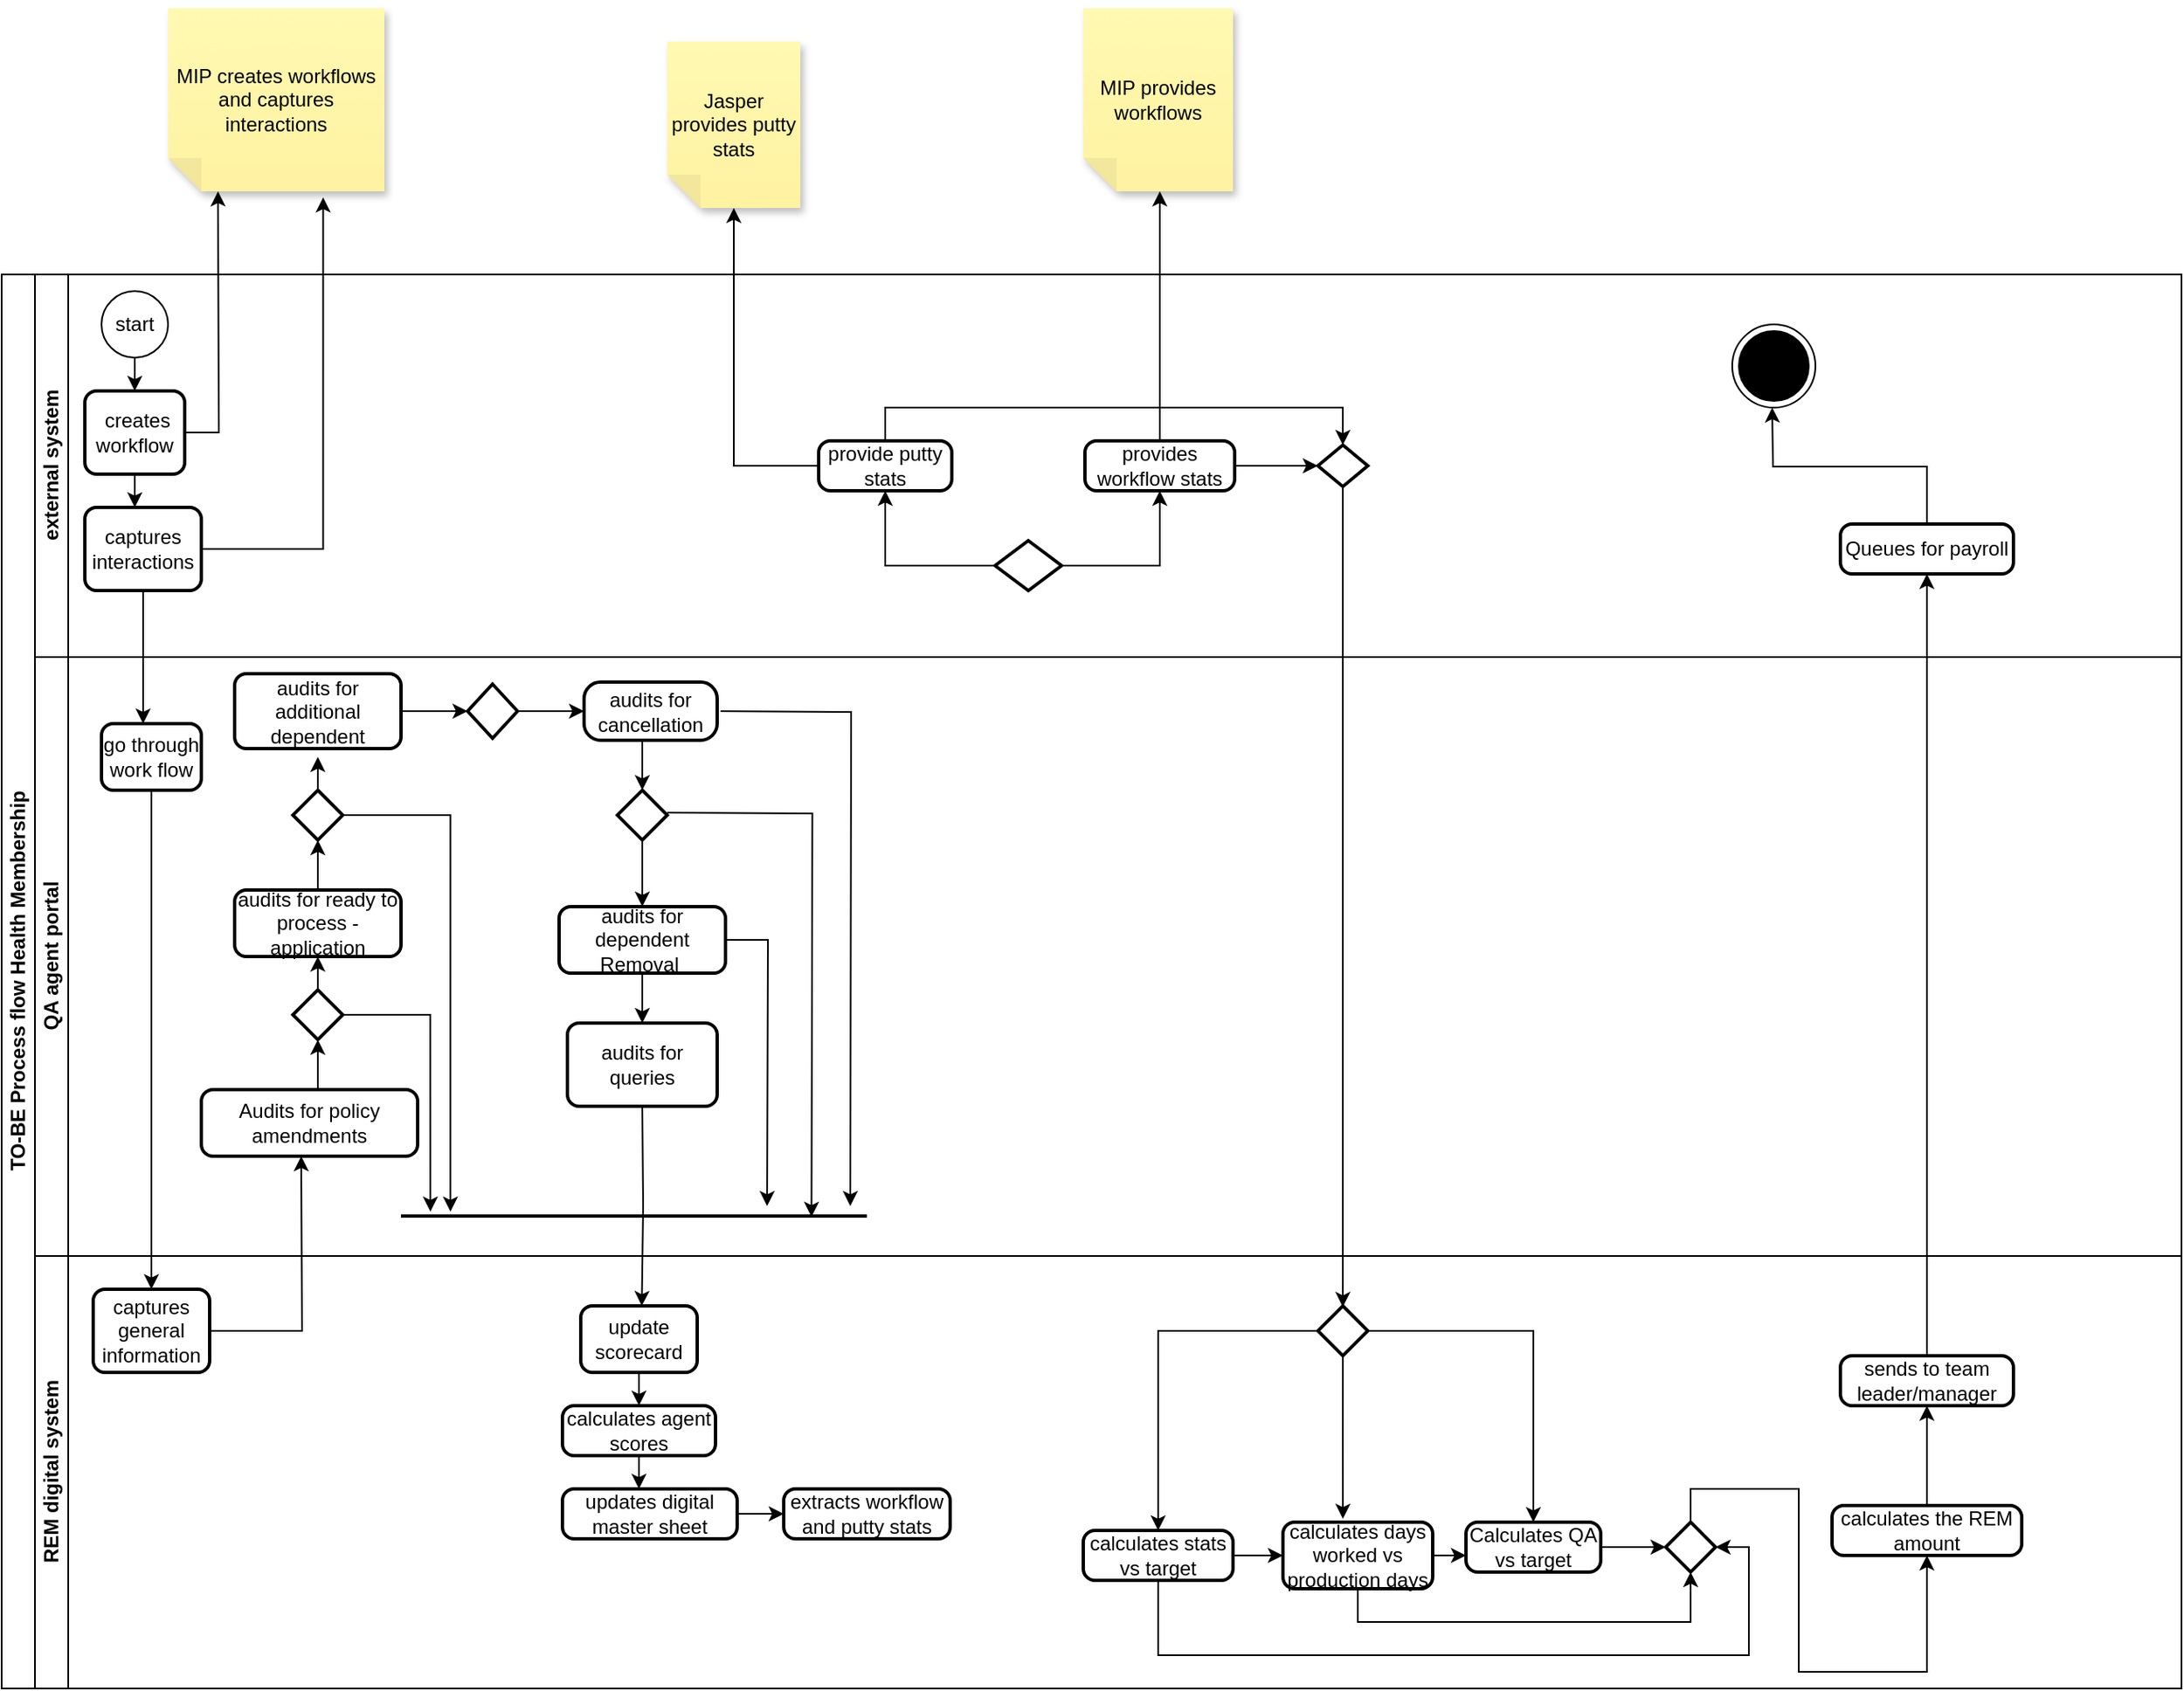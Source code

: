 <mxfile version="26.0.10">
  <diagram name="Page-1" id="Mo5LXh9xZfSiJ2UVL5K4">
    <mxGraphModel dx="1674" dy="780" grid="1" gridSize="10" guides="1" tooltips="1" connect="1" arrows="1" fold="1" page="1" pageScale="1" pageWidth="850" pageHeight="1100" math="0" shadow="0">
      <root>
        <mxCell id="0" />
        <mxCell id="1" parent="0" />
        <mxCell id="3YAbdTH7UzKuv2VdQoLU-1" value="TO-BE Process flow Health Membership" style="swimlane;html=1;childLayout=stackLayout;resizeParent=1;resizeParentMax=0;horizontal=0;startSize=20;horizontalStack=0;" vertex="1" parent="1">
          <mxGeometry x="60" y="190" width="1310" height="850" as="geometry" />
        </mxCell>
        <mxCell id="3YAbdTH7UzKuv2VdQoLU-2" value="external system" style="swimlane;html=1;startSize=20;horizontal=0;" vertex="1" parent="3YAbdTH7UzKuv2VdQoLU-1">
          <mxGeometry x="20" width="1290" height="230" as="geometry" />
        </mxCell>
        <mxCell id="3YAbdTH7UzKuv2VdQoLU-3" style="edgeStyle=orthogonalEdgeStyle;rounded=0;orthogonalLoop=1;jettySize=auto;html=1;exitX=0.5;exitY=1;exitDx=0;exitDy=0;entryX=0.5;entryY=0;entryDx=0;entryDy=0;" edge="1" parent="3YAbdTH7UzKuv2VdQoLU-2" source="3YAbdTH7UzKuv2VdQoLU-4" target="3YAbdTH7UzKuv2VdQoLU-7">
          <mxGeometry relative="1" as="geometry" />
        </mxCell>
        <mxCell id="3YAbdTH7UzKuv2VdQoLU-4" value="start" style="ellipse;whiteSpace=wrap;html=1;" vertex="1" parent="3YAbdTH7UzKuv2VdQoLU-2">
          <mxGeometry x="40" y="10" width="40" height="40" as="geometry" />
        </mxCell>
        <mxCell id="3YAbdTH7UzKuv2VdQoLU-5" style="edgeStyle=orthogonalEdgeStyle;rounded=0;orthogonalLoop=1;jettySize=auto;html=1;exitX=0.5;exitY=1;exitDx=0;exitDy=0;" edge="1" parent="3YAbdTH7UzKuv2VdQoLU-2" source="3YAbdTH7UzKuv2VdQoLU-7">
          <mxGeometry relative="1" as="geometry">
            <mxPoint x="60" y="140" as="targetPoint" />
          </mxGeometry>
        </mxCell>
        <mxCell id="3YAbdTH7UzKuv2VdQoLU-6" style="edgeStyle=orthogonalEdgeStyle;rounded=0;orthogonalLoop=1;jettySize=auto;html=1;exitX=1;exitY=0.5;exitDx=0;exitDy=0;" edge="1" parent="3YAbdTH7UzKuv2VdQoLU-2" source="3YAbdTH7UzKuv2VdQoLU-7">
          <mxGeometry relative="1" as="geometry">
            <mxPoint x="110" y="-50" as="targetPoint" />
          </mxGeometry>
        </mxCell>
        <mxCell id="3YAbdTH7UzKuv2VdQoLU-7" value="&amp;nbsp;creates workflow" style="rounded=1;whiteSpace=wrap;html=1;absoluteArcSize=1;arcSize=14;strokeWidth=2;" vertex="1" parent="3YAbdTH7UzKuv2VdQoLU-2">
          <mxGeometry x="30" y="70" width="60" height="50" as="geometry" />
        </mxCell>
        <mxCell id="3YAbdTH7UzKuv2VdQoLU-8" style="edgeStyle=orthogonalEdgeStyle;rounded=0;orthogonalLoop=1;jettySize=auto;html=1;exitX=0.5;exitY=1;exitDx=0;exitDy=0;" edge="1" parent="3YAbdTH7UzKuv2VdQoLU-2" source="3YAbdTH7UzKuv2VdQoLU-9">
          <mxGeometry relative="1" as="geometry">
            <mxPoint x="65" y="270" as="targetPoint" />
          </mxGeometry>
        </mxCell>
        <mxCell id="3YAbdTH7UzKuv2VdQoLU-9" value="captures interactions" style="rounded=1;whiteSpace=wrap;html=1;absoluteArcSize=1;arcSize=14;strokeWidth=2;" vertex="1" parent="3YAbdTH7UzKuv2VdQoLU-2">
          <mxGeometry x="30" y="140" width="70" height="50" as="geometry" />
        </mxCell>
        <mxCell id="3YAbdTH7UzKuv2VdQoLU-10" style="edgeStyle=orthogonalEdgeStyle;rounded=0;orthogonalLoop=1;jettySize=auto;html=1;entryX=0.5;entryY=1;entryDx=0;entryDy=0;" edge="1" parent="3YAbdTH7UzKuv2VdQoLU-2" source="3YAbdTH7UzKuv2VdQoLU-12" target="3YAbdTH7UzKuv2VdQoLU-13">
          <mxGeometry relative="1" as="geometry" />
        </mxCell>
        <mxCell id="3YAbdTH7UzKuv2VdQoLU-11" style="edgeStyle=orthogonalEdgeStyle;rounded=0;orthogonalLoop=1;jettySize=auto;html=1;entryX=0.5;entryY=1;entryDx=0;entryDy=0;" edge="1" parent="3YAbdTH7UzKuv2VdQoLU-2" source="3YAbdTH7UzKuv2VdQoLU-12" target="3YAbdTH7UzKuv2VdQoLU-15">
          <mxGeometry relative="1" as="geometry" />
        </mxCell>
        <mxCell id="3YAbdTH7UzKuv2VdQoLU-12" value="" style="strokeWidth=2;html=1;shape=mxgraph.flowchart.decision;whiteSpace=wrap;" vertex="1" parent="3YAbdTH7UzKuv2VdQoLU-2">
          <mxGeometry x="577" y="160" width="40" height="30" as="geometry" />
        </mxCell>
        <mxCell id="3YAbdTH7UzKuv2VdQoLU-13" value="provide putty stats" style="rounded=1;whiteSpace=wrap;html=1;absoluteArcSize=1;arcSize=14;strokeWidth=2;" vertex="1" parent="3YAbdTH7UzKuv2VdQoLU-2">
          <mxGeometry x="471" y="100" width="80" height="30" as="geometry" />
        </mxCell>
        <mxCell id="3YAbdTH7UzKuv2VdQoLU-14" style="edgeStyle=orthogonalEdgeStyle;rounded=0;orthogonalLoop=1;jettySize=auto;html=1;exitX=0.5;exitY=0;exitDx=0;exitDy=0;" edge="1" parent="3YAbdTH7UzKuv2VdQoLU-2" source="3YAbdTH7UzKuv2VdQoLU-15">
          <mxGeometry relative="1" as="geometry">
            <mxPoint x="676" y="-50" as="targetPoint" />
          </mxGeometry>
        </mxCell>
        <mxCell id="3YAbdTH7UzKuv2VdQoLU-15" value="provides workflow stats" style="rounded=1;whiteSpace=wrap;html=1;absoluteArcSize=1;arcSize=14;strokeWidth=2;" vertex="1" parent="3YAbdTH7UzKuv2VdQoLU-2">
          <mxGeometry x="631" y="100" width="90" height="30" as="geometry" />
        </mxCell>
        <mxCell id="3YAbdTH7UzKuv2VdQoLU-16" style="edgeStyle=orthogonalEdgeStyle;rounded=0;orthogonalLoop=1;jettySize=auto;html=1;exitX=0.5;exitY=1;exitDx=0;exitDy=0;exitPerimeter=0;" edge="1" parent="3YAbdTH7UzKuv2VdQoLU-2" source="3YAbdTH7UzKuv2VdQoLU-17">
          <mxGeometry relative="1" as="geometry">
            <mxPoint x="786" y="620.667" as="targetPoint" />
          </mxGeometry>
        </mxCell>
        <mxCell id="3YAbdTH7UzKuv2VdQoLU-17" value="" style="strokeWidth=2;html=1;shape=mxgraph.flowchart.decision;whiteSpace=wrap;" vertex="1" parent="3YAbdTH7UzKuv2VdQoLU-2">
          <mxGeometry x="771" y="102.5" width="30" height="25" as="geometry" />
        </mxCell>
        <mxCell id="3YAbdTH7UzKuv2VdQoLU-18" style="edgeStyle=orthogonalEdgeStyle;rounded=0;orthogonalLoop=1;jettySize=auto;html=1;exitX=0.5;exitY=0;exitDx=0;exitDy=0;entryX=0.5;entryY=0;entryDx=0;entryDy=0;entryPerimeter=0;" edge="1" parent="3YAbdTH7UzKuv2VdQoLU-2" source="3YAbdTH7UzKuv2VdQoLU-13" target="3YAbdTH7UzKuv2VdQoLU-17">
          <mxGeometry relative="1" as="geometry" />
        </mxCell>
        <mxCell id="3YAbdTH7UzKuv2VdQoLU-19" style="edgeStyle=orthogonalEdgeStyle;rounded=0;orthogonalLoop=1;jettySize=auto;html=1;exitX=0.5;exitY=0;exitDx=0;exitDy=0;" edge="1" parent="3YAbdTH7UzKuv2VdQoLU-2" source="3YAbdTH7UzKuv2VdQoLU-20">
          <mxGeometry relative="1" as="geometry">
            <mxPoint x="1044" y="80" as="targetPoint" />
          </mxGeometry>
        </mxCell>
        <mxCell id="3YAbdTH7UzKuv2VdQoLU-20" value="Queues for payroll" style="rounded=1;whiteSpace=wrap;html=1;absoluteArcSize=1;arcSize=14;strokeWidth=2;" vertex="1" parent="3YAbdTH7UzKuv2VdQoLU-2">
          <mxGeometry x="1085" y="150" width="104" height="30" as="geometry" />
        </mxCell>
        <mxCell id="3YAbdTH7UzKuv2VdQoLU-21" value="" style="ellipse;html=1;shape=endState;fillColor=strokeColor;" vertex="1" parent="3YAbdTH7UzKuv2VdQoLU-2">
          <mxGeometry x="1020" y="30" width="50" height="50" as="geometry" />
        </mxCell>
        <mxCell id="3YAbdTH7UzKuv2VdQoLU-22" style="edgeStyle=orthogonalEdgeStyle;rounded=0;orthogonalLoop=1;jettySize=auto;html=1;entryX=0;entryY=0.5;entryDx=0;entryDy=0;entryPerimeter=0;" edge="1" parent="3YAbdTH7UzKuv2VdQoLU-2" source="3YAbdTH7UzKuv2VdQoLU-15" target="3YAbdTH7UzKuv2VdQoLU-17">
          <mxGeometry relative="1" as="geometry" />
        </mxCell>
        <mxCell id="3YAbdTH7UzKuv2VdQoLU-23" value="QA agent portal" style="swimlane;html=1;startSize=20;horizontal=0;" vertex="1" parent="3YAbdTH7UzKuv2VdQoLU-1">
          <mxGeometry x="20" y="230" width="1290" height="360" as="geometry" />
        </mxCell>
        <mxCell id="3YAbdTH7UzKuv2VdQoLU-24" value="go through work flow" style="rounded=1;whiteSpace=wrap;html=1;absoluteArcSize=1;arcSize=14;strokeWidth=2;" vertex="1" parent="3YAbdTH7UzKuv2VdQoLU-23">
          <mxGeometry x="40" y="40" width="60" height="40" as="geometry" />
        </mxCell>
        <mxCell id="3YAbdTH7UzKuv2VdQoLU-25" value="Audits for policy amendments" style="rounded=1;whiteSpace=wrap;html=1;absoluteArcSize=1;arcSize=14;strokeWidth=2;" vertex="1" parent="3YAbdTH7UzKuv2VdQoLU-23">
          <mxGeometry x="100" y="260" width="130" height="40" as="geometry" />
        </mxCell>
        <mxCell id="3YAbdTH7UzKuv2VdQoLU-26" style="edgeStyle=orthogonalEdgeStyle;rounded=0;orthogonalLoop=1;jettySize=auto;html=1;exitX=0.5;exitY=0;exitDx=0;exitDy=0;" edge="1" parent="3YAbdTH7UzKuv2VdQoLU-23" source="3YAbdTH7UzKuv2VdQoLU-27">
          <mxGeometry relative="1" as="geometry">
            <mxPoint x="170" y="110" as="targetPoint" />
          </mxGeometry>
        </mxCell>
        <mxCell id="3YAbdTH7UzKuv2VdQoLU-27" value="audits for r&lt;span style=&quot;line-height: 107%; font-family: Aptos, sans-serif;&quot;&gt;&lt;font style=&quot;font-size: 12px;&quot;&gt;eady to process - application&lt;/font&gt;&lt;/span&gt;" style="rounded=1;whiteSpace=wrap;html=1;absoluteArcSize=1;arcSize=14;strokeWidth=2;" vertex="1" parent="3YAbdTH7UzKuv2VdQoLU-23">
          <mxGeometry x="120" y="140" width="100" height="40" as="geometry" />
        </mxCell>
        <mxCell id="3YAbdTH7UzKuv2VdQoLU-28" style="edgeStyle=orthogonalEdgeStyle;rounded=0;orthogonalLoop=1;jettySize=auto;html=1;exitX=0;exitY=0.5;exitDx=0;exitDy=0;exitPerimeter=0;" edge="1" parent="3YAbdTH7UzKuv2VdQoLU-23" source="3YAbdTH7UzKuv2VdQoLU-29">
          <mxGeometry relative="1" as="geometry">
            <mxPoint x="170" y="180" as="targetPoint" />
          </mxGeometry>
        </mxCell>
        <mxCell id="3YAbdTH7UzKuv2VdQoLU-29" value="" style="strokeWidth=2;html=1;shape=mxgraph.flowchart.decision;whiteSpace=wrap;direction=south;" vertex="1" parent="3YAbdTH7UzKuv2VdQoLU-23">
          <mxGeometry x="155" y="200" width="30" height="30" as="geometry" />
        </mxCell>
        <mxCell id="3YAbdTH7UzKuv2VdQoLU-30" style="edgeStyle=orthogonalEdgeStyle;rounded=0;orthogonalLoop=1;jettySize=auto;html=1;exitX=0.5;exitY=0;exitDx=0;exitDy=0;exitPerimeter=0;" edge="1" parent="3YAbdTH7UzKuv2VdQoLU-23" source="3YAbdTH7UzKuv2VdQoLU-31">
          <mxGeometry relative="1" as="geometry">
            <mxPoint x="170" y="60" as="targetPoint" />
          </mxGeometry>
        </mxCell>
        <mxCell id="3YAbdTH7UzKuv2VdQoLU-31" value="" style="strokeWidth=2;html=1;shape=mxgraph.flowchart.decision;whiteSpace=wrap;" vertex="1" parent="3YAbdTH7UzKuv2VdQoLU-23">
          <mxGeometry x="155" y="80" width="30" height="30" as="geometry" />
        </mxCell>
        <mxCell id="3YAbdTH7UzKuv2VdQoLU-32" style="edgeStyle=orthogonalEdgeStyle;rounded=0;orthogonalLoop=1;jettySize=auto;html=1;exitX=0.5;exitY=0;exitDx=0;exitDy=0;entryX=1;entryY=0.5;entryDx=0;entryDy=0;entryPerimeter=0;" edge="1" parent="3YAbdTH7UzKuv2VdQoLU-23" source="3YAbdTH7UzKuv2VdQoLU-25" target="3YAbdTH7UzKuv2VdQoLU-29">
          <mxGeometry relative="1" as="geometry" />
        </mxCell>
        <mxCell id="3YAbdTH7UzKuv2VdQoLU-33" value="audits for additional dependent" style="rounded=1;whiteSpace=wrap;html=1;absoluteArcSize=1;arcSize=14;strokeWidth=2;" vertex="1" parent="3YAbdTH7UzKuv2VdQoLU-23">
          <mxGeometry x="120" y="10" width="100" height="45" as="geometry" />
        </mxCell>
        <mxCell id="3YAbdTH7UzKuv2VdQoLU-34" style="edgeStyle=orthogonalEdgeStyle;rounded=0;orthogonalLoop=1;jettySize=auto;html=1;exitX=1;exitY=0.5;exitDx=0;exitDy=0;" edge="1" parent="3YAbdTH7UzKuv2VdQoLU-23">
          <mxGeometry relative="1" as="geometry">
            <mxPoint x="490" y="330" as="targetPoint" />
            <mxPoint x="412" y="32.5" as="sourcePoint" />
          </mxGeometry>
        </mxCell>
        <mxCell id="3YAbdTH7UzKuv2VdQoLU-35" value="audits for cancellation" style="rounded=1;whiteSpace=wrap;html=1;absoluteArcSize=1;arcSize=20;strokeWidth=2;" vertex="1" parent="3YAbdTH7UzKuv2VdQoLU-23">
          <mxGeometry x="330" y="15" width="80" height="35" as="geometry" />
        </mxCell>
        <mxCell id="3YAbdTH7UzKuv2VdQoLU-36" style="edgeStyle=orthogonalEdgeStyle;rounded=0;orthogonalLoop=1;jettySize=auto;html=1;exitX=1;exitY=0.5;exitDx=0;exitDy=0;exitPerimeter=0;entryX=0;entryY=0.5;entryDx=0;entryDy=0;" edge="1" parent="3YAbdTH7UzKuv2VdQoLU-23" source="3YAbdTH7UzKuv2VdQoLU-37" target="3YAbdTH7UzKuv2VdQoLU-35">
          <mxGeometry relative="1" as="geometry" />
        </mxCell>
        <mxCell id="3YAbdTH7UzKuv2VdQoLU-37" value="" style="strokeWidth=2;html=1;shape=mxgraph.flowchart.decision;whiteSpace=wrap;" vertex="1" parent="3YAbdTH7UzKuv2VdQoLU-23">
          <mxGeometry x="260" y="16.25" width="30" height="32.5" as="geometry" />
        </mxCell>
        <mxCell id="3YAbdTH7UzKuv2VdQoLU-38" style="edgeStyle=orthogonalEdgeStyle;rounded=0;orthogonalLoop=1;jettySize=auto;html=1;exitX=0.5;exitY=1;exitDx=0;exitDy=0;exitPerimeter=0;entryX=0.5;entryY=0;entryDx=0;entryDy=0;" edge="1" parent="3YAbdTH7UzKuv2VdQoLU-23" source="3YAbdTH7UzKuv2VdQoLU-40" target="3YAbdTH7UzKuv2VdQoLU-43">
          <mxGeometry relative="1" as="geometry" />
        </mxCell>
        <mxCell id="3YAbdTH7UzKuv2VdQoLU-39" style="edgeStyle=orthogonalEdgeStyle;rounded=0;orthogonalLoop=1;jettySize=auto;html=1;exitX=1;exitY=0.5;exitDx=0;exitDy=0;exitPerimeter=0;entryX=0.881;entryY=0.7;entryDx=0;entryDy=0;entryPerimeter=0;" edge="1" parent="3YAbdTH7UzKuv2VdQoLU-23">
          <mxGeometry relative="1" as="geometry">
            <mxPoint x="466.68" y="336.5" as="targetPoint" />
            <mxPoint x="380" y="93.5" as="sourcePoint" />
          </mxGeometry>
        </mxCell>
        <mxCell id="3YAbdTH7UzKuv2VdQoLU-40" value="" style="strokeWidth=2;html=1;shape=mxgraph.flowchart.decision;whiteSpace=wrap;" vertex="1" parent="3YAbdTH7UzKuv2VdQoLU-23">
          <mxGeometry x="350" y="80" width="30" height="30" as="geometry" />
        </mxCell>
        <mxCell id="3YAbdTH7UzKuv2VdQoLU-41" style="edgeStyle=orthogonalEdgeStyle;rounded=0;orthogonalLoop=1;jettySize=auto;html=1;exitX=1;exitY=0.5;exitDx=0;exitDy=0;" edge="1" parent="3YAbdTH7UzKuv2VdQoLU-23" source="3YAbdTH7UzKuv2VdQoLU-43">
          <mxGeometry relative="1" as="geometry">
            <mxPoint x="440" y="330" as="targetPoint" />
          </mxGeometry>
        </mxCell>
        <mxCell id="3YAbdTH7UzKuv2VdQoLU-42" style="edgeStyle=orthogonalEdgeStyle;rounded=0;orthogonalLoop=1;jettySize=auto;html=1;exitX=0.5;exitY=1;exitDx=0;exitDy=0;" edge="1" parent="3YAbdTH7UzKuv2VdQoLU-23" source="3YAbdTH7UzKuv2VdQoLU-43">
          <mxGeometry relative="1" as="geometry">
            <mxPoint x="365" y="220" as="targetPoint" />
          </mxGeometry>
        </mxCell>
        <mxCell id="3YAbdTH7UzKuv2VdQoLU-43" value="audits for dependent Removal&amp;nbsp;" style="rounded=1;whiteSpace=wrap;html=1;absoluteArcSize=1;arcSize=14;strokeWidth=2;" vertex="1" parent="3YAbdTH7UzKuv2VdQoLU-23">
          <mxGeometry x="315" y="150" width="100" height="40" as="geometry" />
        </mxCell>
        <mxCell id="3YAbdTH7UzKuv2VdQoLU-44" value="" style="line;strokeWidth=2;html=1;" vertex="1" parent="3YAbdTH7UzKuv2VdQoLU-23">
          <mxGeometry x="220" y="331" width="280" height="10" as="geometry" />
        </mxCell>
        <mxCell id="3YAbdTH7UzKuv2VdQoLU-45" style="edgeStyle=orthogonalEdgeStyle;rounded=0;orthogonalLoop=1;jettySize=auto;html=1;exitX=1;exitY=0.5;exitDx=0;exitDy=0;exitPerimeter=0;entryX=0.106;entryY=0.233;entryDx=0;entryDy=0;entryPerimeter=0;" edge="1" parent="3YAbdTH7UzKuv2VdQoLU-23" source="3YAbdTH7UzKuv2VdQoLU-31" target="3YAbdTH7UzKuv2VdQoLU-44">
          <mxGeometry relative="1" as="geometry">
            <Array as="points">
              <mxPoint x="249" y="95" />
            </Array>
          </mxGeometry>
        </mxCell>
        <mxCell id="3YAbdTH7UzKuv2VdQoLU-46" style="edgeStyle=orthogonalEdgeStyle;rounded=0;orthogonalLoop=1;jettySize=auto;html=1;exitX=0.5;exitY=0;exitDx=0;exitDy=0;exitPerimeter=0;entryX=0.063;entryY=0.233;entryDx=0;entryDy=0;entryPerimeter=0;" edge="1" parent="3YAbdTH7UzKuv2VdQoLU-23" source="3YAbdTH7UzKuv2VdQoLU-29" target="3YAbdTH7UzKuv2VdQoLU-44">
          <mxGeometry relative="1" as="geometry" />
        </mxCell>
        <mxCell id="3YAbdTH7UzKuv2VdQoLU-47" style="edgeStyle=orthogonalEdgeStyle;rounded=0;orthogonalLoop=1;jettySize=auto;html=1;exitX=1;exitY=0.5;exitDx=0;exitDy=0;entryX=0;entryY=0.5;entryDx=0;entryDy=0;entryPerimeter=0;" edge="1" parent="3YAbdTH7UzKuv2VdQoLU-23" source="3YAbdTH7UzKuv2VdQoLU-33" target="3YAbdTH7UzKuv2VdQoLU-37">
          <mxGeometry relative="1" as="geometry" />
        </mxCell>
        <mxCell id="3YAbdTH7UzKuv2VdQoLU-48" style="edgeStyle=orthogonalEdgeStyle;rounded=0;orthogonalLoop=1;jettySize=auto;html=1;exitX=0.5;exitY=1;exitDx=0;exitDy=0;entryX=0.5;entryY=0;entryDx=0;entryDy=0;entryPerimeter=0;" edge="1" parent="3YAbdTH7UzKuv2VdQoLU-23" source="3YAbdTH7UzKuv2VdQoLU-35" target="3YAbdTH7UzKuv2VdQoLU-40">
          <mxGeometry relative="1" as="geometry" />
        </mxCell>
        <mxCell id="3YAbdTH7UzKuv2VdQoLU-49" value="audits for queries" style="rounded=1;whiteSpace=wrap;html=1;absoluteArcSize=1;arcSize=14;strokeWidth=2;" vertex="1" parent="3YAbdTH7UzKuv2VdQoLU-23">
          <mxGeometry x="320" y="220" width="90" height="50" as="geometry" />
        </mxCell>
        <mxCell id="3YAbdTH7UzKuv2VdQoLU-50" value="REM digital system" style="swimlane;html=1;startSize=20;horizontal=0;" vertex="1" parent="3YAbdTH7UzKuv2VdQoLU-1">
          <mxGeometry x="20" y="590" width="1290" height="260" as="geometry" />
        </mxCell>
        <mxCell id="3YAbdTH7UzKuv2VdQoLU-51" value="captures general information" style="rounded=1;whiteSpace=wrap;html=1;absoluteArcSize=1;arcSize=14;strokeWidth=2;" vertex="1" parent="3YAbdTH7UzKuv2VdQoLU-50">
          <mxGeometry x="35" y="20" width="70" height="50" as="geometry" />
        </mxCell>
        <mxCell id="3YAbdTH7UzKuv2VdQoLU-52" style="edgeStyle=orthogonalEdgeStyle;rounded=0;orthogonalLoop=1;jettySize=auto;html=1;exitX=0.5;exitY=1;exitDx=0;exitDy=0;" edge="1" parent="3YAbdTH7UzKuv2VdQoLU-50" source="3YAbdTH7UzKuv2VdQoLU-53">
          <mxGeometry relative="1" as="geometry">
            <mxPoint x="363" y="90" as="targetPoint" />
          </mxGeometry>
        </mxCell>
        <mxCell id="3YAbdTH7UzKuv2VdQoLU-53" value="update scorecard" style="rounded=1;whiteSpace=wrap;html=1;absoluteArcSize=1;arcSize=14;strokeWidth=2;" vertex="1" parent="3YAbdTH7UzKuv2VdQoLU-50">
          <mxGeometry x="328" y="30" width="70" height="40" as="geometry" />
        </mxCell>
        <mxCell id="3YAbdTH7UzKuv2VdQoLU-54" style="edgeStyle=orthogonalEdgeStyle;rounded=0;orthogonalLoop=1;jettySize=auto;html=1;exitX=1;exitY=0.5;exitDx=0;exitDy=0;entryX=0;entryY=0.5;entryDx=0;entryDy=0;" edge="1" parent="3YAbdTH7UzKuv2VdQoLU-50" source="3YAbdTH7UzKuv2VdQoLU-55" target="3YAbdTH7UzKuv2VdQoLU-72">
          <mxGeometry relative="1" as="geometry" />
        </mxCell>
        <mxCell id="3YAbdTH7UzKuv2VdQoLU-55" value="updates digital master sheet" style="rounded=1;whiteSpace=wrap;html=1;absoluteArcSize=1;arcSize=14;strokeWidth=2;" vertex="1" parent="3YAbdTH7UzKuv2VdQoLU-50">
          <mxGeometry x="317" y="140" width="105" height="30" as="geometry" />
        </mxCell>
        <mxCell id="3YAbdTH7UzKuv2VdQoLU-56" style="edgeStyle=orthogonalEdgeStyle;rounded=0;orthogonalLoop=1;jettySize=auto;html=1;exitX=1;exitY=0.5;exitDx=0;exitDy=0;exitPerimeter=0;entryX=0.5;entryY=0;entryDx=0;entryDy=0;" edge="1" parent="3YAbdTH7UzKuv2VdQoLU-50" source="3YAbdTH7UzKuv2VdQoLU-59" target="3YAbdTH7UzKuv2VdQoLU-64">
          <mxGeometry relative="1" as="geometry" />
        </mxCell>
        <mxCell id="3YAbdTH7UzKuv2VdQoLU-57" style="edgeStyle=orthogonalEdgeStyle;rounded=0;orthogonalLoop=1;jettySize=auto;html=1;exitX=0;exitY=0.5;exitDx=0;exitDy=0;exitPerimeter=0;entryX=0.5;entryY=0;entryDx=0;entryDy=0;" edge="1" parent="3YAbdTH7UzKuv2VdQoLU-50" source="3YAbdTH7UzKuv2VdQoLU-59" target="3YAbdTH7UzKuv2VdQoLU-61">
          <mxGeometry relative="1" as="geometry" />
        </mxCell>
        <mxCell id="3YAbdTH7UzKuv2VdQoLU-58" style="edgeStyle=orthogonalEdgeStyle;rounded=0;orthogonalLoop=1;jettySize=auto;html=1;exitX=0.501;exitY=0.719;exitDx=0;exitDy=0;exitPerimeter=0;" edge="1" parent="3YAbdTH7UzKuv2VdQoLU-50" source="3YAbdTH7UzKuv2VdQoLU-59">
          <mxGeometry relative="1" as="geometry">
            <mxPoint x="786.043" y="158" as="targetPoint" />
            <mxPoint x="786" y="68" as="sourcePoint" />
          </mxGeometry>
        </mxCell>
        <mxCell id="3YAbdTH7UzKuv2VdQoLU-59" value="" style="strokeWidth=2;html=1;shape=mxgraph.flowchart.decision;whiteSpace=wrap;" vertex="1" parent="3YAbdTH7UzKuv2VdQoLU-50">
          <mxGeometry x="771" y="30" width="30" height="30" as="geometry" />
        </mxCell>
        <mxCell id="3YAbdTH7UzKuv2VdQoLU-60" style="edgeStyle=orthogonalEdgeStyle;rounded=0;orthogonalLoop=1;jettySize=auto;html=1;exitX=1;exitY=0.5;exitDx=0;exitDy=0;entryX=0;entryY=0.5;entryDx=0;entryDy=0;" edge="1" parent="3YAbdTH7UzKuv2VdQoLU-50" source="3YAbdTH7UzKuv2VdQoLU-61" target="3YAbdTH7UzKuv2VdQoLU-63">
          <mxGeometry relative="1" as="geometry" />
        </mxCell>
        <mxCell id="3YAbdTH7UzKuv2VdQoLU-61" value="calculates stats vs target" style="rounded=1;whiteSpace=wrap;html=1;absoluteArcSize=1;arcSize=14;strokeWidth=2;" vertex="1" parent="3YAbdTH7UzKuv2VdQoLU-50">
          <mxGeometry x="630" y="165" width="90" height="30" as="geometry" />
        </mxCell>
        <mxCell id="3YAbdTH7UzKuv2VdQoLU-62" style="edgeStyle=orthogonalEdgeStyle;rounded=0;orthogonalLoop=1;jettySize=auto;html=1;exitX=1;exitY=0.5;exitDx=0;exitDy=0;" edge="1" parent="3YAbdTH7UzKuv2VdQoLU-50" source="3YAbdTH7UzKuv2VdQoLU-63">
          <mxGeometry relative="1" as="geometry">
            <mxPoint x="860" y="180.286" as="targetPoint" />
          </mxGeometry>
        </mxCell>
        <mxCell id="3YAbdTH7UzKuv2VdQoLU-63" value="calculates days worked vs production days" style="rounded=1;whiteSpace=wrap;html=1;absoluteArcSize=1;arcSize=14;strokeWidth=2;" vertex="1" parent="3YAbdTH7UzKuv2VdQoLU-50">
          <mxGeometry x="750" y="160" width="90" height="40" as="geometry" />
        </mxCell>
        <mxCell id="3YAbdTH7UzKuv2VdQoLU-64" value="Calculates QA vs target" style="rounded=1;whiteSpace=wrap;html=1;absoluteArcSize=1;arcSize=14;strokeWidth=2;" vertex="1" parent="3YAbdTH7UzKuv2VdQoLU-50">
          <mxGeometry x="860" y="160" width="81" height="30" as="geometry" />
        </mxCell>
        <mxCell id="3YAbdTH7UzKuv2VdQoLU-65" style="edgeStyle=orthogonalEdgeStyle;rounded=0;orthogonalLoop=1;jettySize=auto;html=1;exitX=1;exitY=0.5;exitDx=0;exitDy=0;entryX=0;entryY=0.5;entryDx=0;entryDy=0;entryPerimeter=0;" edge="1" parent="3YAbdTH7UzKuv2VdQoLU-50" source="3YAbdTH7UzKuv2VdQoLU-64" target="3YAbdTH7UzKuv2VdQoLU-73">
          <mxGeometry relative="1" as="geometry" />
        </mxCell>
        <mxCell id="3YAbdTH7UzKuv2VdQoLU-66" value="calculates the REM amount" style="rounded=1;whiteSpace=wrap;html=1;absoluteArcSize=1;arcSize=14;strokeWidth=2;" vertex="1" parent="3YAbdTH7UzKuv2VdQoLU-50">
          <mxGeometry x="1080" y="150" width="114" height="30" as="geometry" />
        </mxCell>
        <mxCell id="3YAbdTH7UzKuv2VdQoLU-67" value="sends to team leader/manager" style="rounded=1;whiteSpace=wrap;html=1;absoluteArcSize=1;arcSize=14;strokeWidth=2;" vertex="1" parent="3YAbdTH7UzKuv2VdQoLU-50">
          <mxGeometry x="1085" y="60" width="104" height="30" as="geometry" />
        </mxCell>
        <mxCell id="3YAbdTH7UzKuv2VdQoLU-68" style="edgeStyle=orthogonalEdgeStyle;rounded=0;orthogonalLoop=1;jettySize=auto;html=1;exitX=0.5;exitY=0;exitDx=0;exitDy=0;" edge="1" parent="3YAbdTH7UzKuv2VdQoLU-50" source="3YAbdTH7UzKuv2VdQoLU-66" target="3YAbdTH7UzKuv2VdQoLU-67">
          <mxGeometry relative="1" as="geometry">
            <mxPoint x="1005" y="90" as="targetPoint" />
          </mxGeometry>
        </mxCell>
        <mxCell id="3YAbdTH7UzKuv2VdQoLU-69" style="edgeStyle=orthogonalEdgeStyle;rounded=0;orthogonalLoop=1;jettySize=auto;html=1;entryX=0.667;entryY=-0.017;entryDx=0;entryDy=0;entryPerimeter=0;" edge="1" parent="3YAbdTH7UzKuv2VdQoLU-50">
          <mxGeometry relative="1" as="geometry">
            <mxPoint x="365" y="-90" as="sourcePoint" />
            <mxPoint x="364.69" y="30.0" as="targetPoint" />
          </mxGeometry>
        </mxCell>
        <mxCell id="3YAbdTH7UzKuv2VdQoLU-70" style="edgeStyle=orthogonalEdgeStyle;rounded=0;orthogonalLoop=1;jettySize=auto;html=1;exitX=0.5;exitY=1;exitDx=0;exitDy=0;" edge="1" parent="3YAbdTH7UzKuv2VdQoLU-50" source="3YAbdTH7UzKuv2VdQoLU-71">
          <mxGeometry relative="1" as="geometry">
            <mxPoint x="363" y="140" as="targetPoint" />
          </mxGeometry>
        </mxCell>
        <mxCell id="3YAbdTH7UzKuv2VdQoLU-71" value="calculates agent scores" style="rounded=1;whiteSpace=wrap;html=1;absoluteArcSize=1;arcSize=14;strokeWidth=2;" vertex="1" parent="3YAbdTH7UzKuv2VdQoLU-50">
          <mxGeometry x="317" y="90" width="92" height="30" as="geometry" />
        </mxCell>
        <mxCell id="3YAbdTH7UzKuv2VdQoLU-72" value="extracts workflow and putty stats" style="rounded=1;whiteSpace=wrap;html=1;absoluteArcSize=1;arcSize=14;strokeWidth=2;" vertex="1" parent="3YAbdTH7UzKuv2VdQoLU-50">
          <mxGeometry x="450" y="140" width="100" height="30" as="geometry" />
        </mxCell>
        <mxCell id="3YAbdTH7UzKuv2VdQoLU-73" value="" style="strokeWidth=2;html=1;shape=mxgraph.flowchart.decision;whiteSpace=wrap;" vertex="1" parent="3YAbdTH7UzKuv2VdQoLU-50">
          <mxGeometry x="980" y="160" width="30" height="30" as="geometry" />
        </mxCell>
        <mxCell id="3YAbdTH7UzKuv2VdQoLU-74" style="edgeStyle=orthogonalEdgeStyle;rounded=0;orthogonalLoop=1;jettySize=auto;html=1;exitX=0.5;exitY=1;exitDx=0;exitDy=0;entryX=1;entryY=0.5;entryDx=0;entryDy=0;entryPerimeter=0;" edge="1" parent="3YAbdTH7UzKuv2VdQoLU-50" source="3YAbdTH7UzKuv2VdQoLU-61" target="3YAbdTH7UzKuv2VdQoLU-73">
          <mxGeometry relative="1" as="geometry">
            <Array as="points">
              <mxPoint x="675" y="240" />
              <mxPoint x="1030" y="240" />
              <mxPoint x="1030" y="175" />
            </Array>
          </mxGeometry>
        </mxCell>
        <mxCell id="3YAbdTH7UzKuv2VdQoLU-75" style="edgeStyle=orthogonalEdgeStyle;rounded=0;orthogonalLoop=1;jettySize=auto;html=1;exitX=0.5;exitY=1;exitDx=0;exitDy=0;entryX=0.5;entryY=1;entryDx=0;entryDy=0;entryPerimeter=0;" edge="1" parent="3YAbdTH7UzKuv2VdQoLU-50" source="3YAbdTH7UzKuv2VdQoLU-63" target="3YAbdTH7UzKuv2VdQoLU-73">
          <mxGeometry relative="1" as="geometry" />
        </mxCell>
        <mxCell id="3YAbdTH7UzKuv2VdQoLU-76" style="edgeStyle=orthogonalEdgeStyle;rounded=0;orthogonalLoop=1;jettySize=auto;html=1;exitX=0.5;exitY=0;exitDx=0;exitDy=0;exitPerimeter=0;entryX=0.5;entryY=1;entryDx=0;entryDy=0;" edge="1" parent="3YAbdTH7UzKuv2VdQoLU-50" source="3YAbdTH7UzKuv2VdQoLU-73" target="3YAbdTH7UzKuv2VdQoLU-66">
          <mxGeometry relative="1" as="geometry">
            <mxPoint x="1140" y="250" as="targetPoint" />
            <Array as="points">
              <mxPoint x="995" y="140" />
              <mxPoint x="1060" y="140" />
              <mxPoint x="1060" y="250" />
              <mxPoint x="1137" y="250" />
            </Array>
          </mxGeometry>
        </mxCell>
        <mxCell id="3YAbdTH7UzKuv2VdQoLU-77" style="edgeStyle=orthogonalEdgeStyle;rounded=0;orthogonalLoop=1;jettySize=auto;html=1;exitX=1;exitY=0.5;exitDx=0;exitDy=0;" edge="1" parent="3YAbdTH7UzKuv2VdQoLU-1" source="3YAbdTH7UzKuv2VdQoLU-51">
          <mxGeometry relative="1" as="geometry">
            <mxPoint x="180" y="530" as="targetPoint" />
          </mxGeometry>
        </mxCell>
        <mxCell id="3YAbdTH7UzKuv2VdQoLU-78" style="edgeStyle=orthogonalEdgeStyle;rounded=0;orthogonalLoop=1;jettySize=auto;html=1;exitX=0.5;exitY=1;exitDx=0;exitDy=0;entryX=0.5;entryY=0;entryDx=0;entryDy=0;" edge="1" parent="3YAbdTH7UzKuv2VdQoLU-1" source="3YAbdTH7UzKuv2VdQoLU-24" target="3YAbdTH7UzKuv2VdQoLU-51">
          <mxGeometry relative="1" as="geometry">
            <mxPoint x="90" y="450" as="targetPoint" />
          </mxGeometry>
        </mxCell>
        <mxCell id="3YAbdTH7UzKuv2VdQoLU-79" style="edgeStyle=orthogonalEdgeStyle;rounded=0;orthogonalLoop=1;jettySize=auto;html=1;exitX=0.5;exitY=0;exitDx=0;exitDy=0;" edge="1" parent="3YAbdTH7UzKuv2VdQoLU-1" source="3YAbdTH7UzKuv2VdQoLU-67" target="3YAbdTH7UzKuv2VdQoLU-20">
          <mxGeometry relative="1" as="geometry">
            <mxPoint x="1155" y="130" as="targetPoint" />
          </mxGeometry>
        </mxCell>
        <mxCell id="3YAbdTH7UzKuv2VdQoLU-80" value="MIP creates workflows and captures interactions" style="shape=note;whiteSpace=wrap;html=1;backgroundOutline=1;fontColor=#000000;darkOpacity=0.05;fillColor=#FFF9B2;strokeColor=none;fillStyle=solid;direction=west;gradientDirection=north;gradientColor=#FFF2A1;shadow=1;size=20;pointerEvents=1;" vertex="1" parent="1">
          <mxGeometry x="160" y="30" width="130" height="110" as="geometry" />
        </mxCell>
        <mxCell id="3YAbdTH7UzKuv2VdQoLU-81" style="edgeStyle=orthogonalEdgeStyle;rounded=0;orthogonalLoop=1;jettySize=auto;html=1;exitX=1;exitY=0.5;exitDx=0;exitDy=0;entryX=0.283;entryY=-0.033;entryDx=0;entryDy=0;entryPerimeter=0;" edge="1" parent="1" source="3YAbdTH7UzKuv2VdQoLU-9" target="3YAbdTH7UzKuv2VdQoLU-80">
          <mxGeometry relative="1" as="geometry" />
        </mxCell>
        <mxCell id="3YAbdTH7UzKuv2VdQoLU-82" value="Jasper provides putty stats" style="shape=note;whiteSpace=wrap;html=1;backgroundOutline=1;fontColor=#000000;darkOpacity=0.05;fillColor=#FFF9B2;strokeColor=none;fillStyle=solid;direction=west;gradientDirection=north;gradientColor=#FFF2A1;shadow=1;size=20;pointerEvents=1;" vertex="1" parent="1">
          <mxGeometry x="460" y="50" width="80" height="100" as="geometry" />
        </mxCell>
        <mxCell id="3YAbdTH7UzKuv2VdQoLU-83" value="MIP provides workflows" style="shape=note;whiteSpace=wrap;html=1;backgroundOutline=1;fontColor=#000000;darkOpacity=0.05;fillColor=#FFF9B2;strokeColor=none;fillStyle=solid;direction=west;gradientDirection=north;gradientColor=#FFF2A1;shadow=1;size=20;pointerEvents=1;" vertex="1" parent="1">
          <mxGeometry x="710" y="30" width="90" height="110" as="geometry" />
        </mxCell>
        <mxCell id="3YAbdTH7UzKuv2VdQoLU-84" style="edgeStyle=orthogonalEdgeStyle;rounded=0;orthogonalLoop=1;jettySize=auto;html=1;entryX=0.5;entryY=0;entryDx=0;entryDy=0;entryPerimeter=0;" edge="1" parent="1" source="3YAbdTH7UzKuv2VdQoLU-13" target="3YAbdTH7UzKuv2VdQoLU-82">
          <mxGeometry relative="1" as="geometry" />
        </mxCell>
      </root>
    </mxGraphModel>
  </diagram>
</mxfile>
